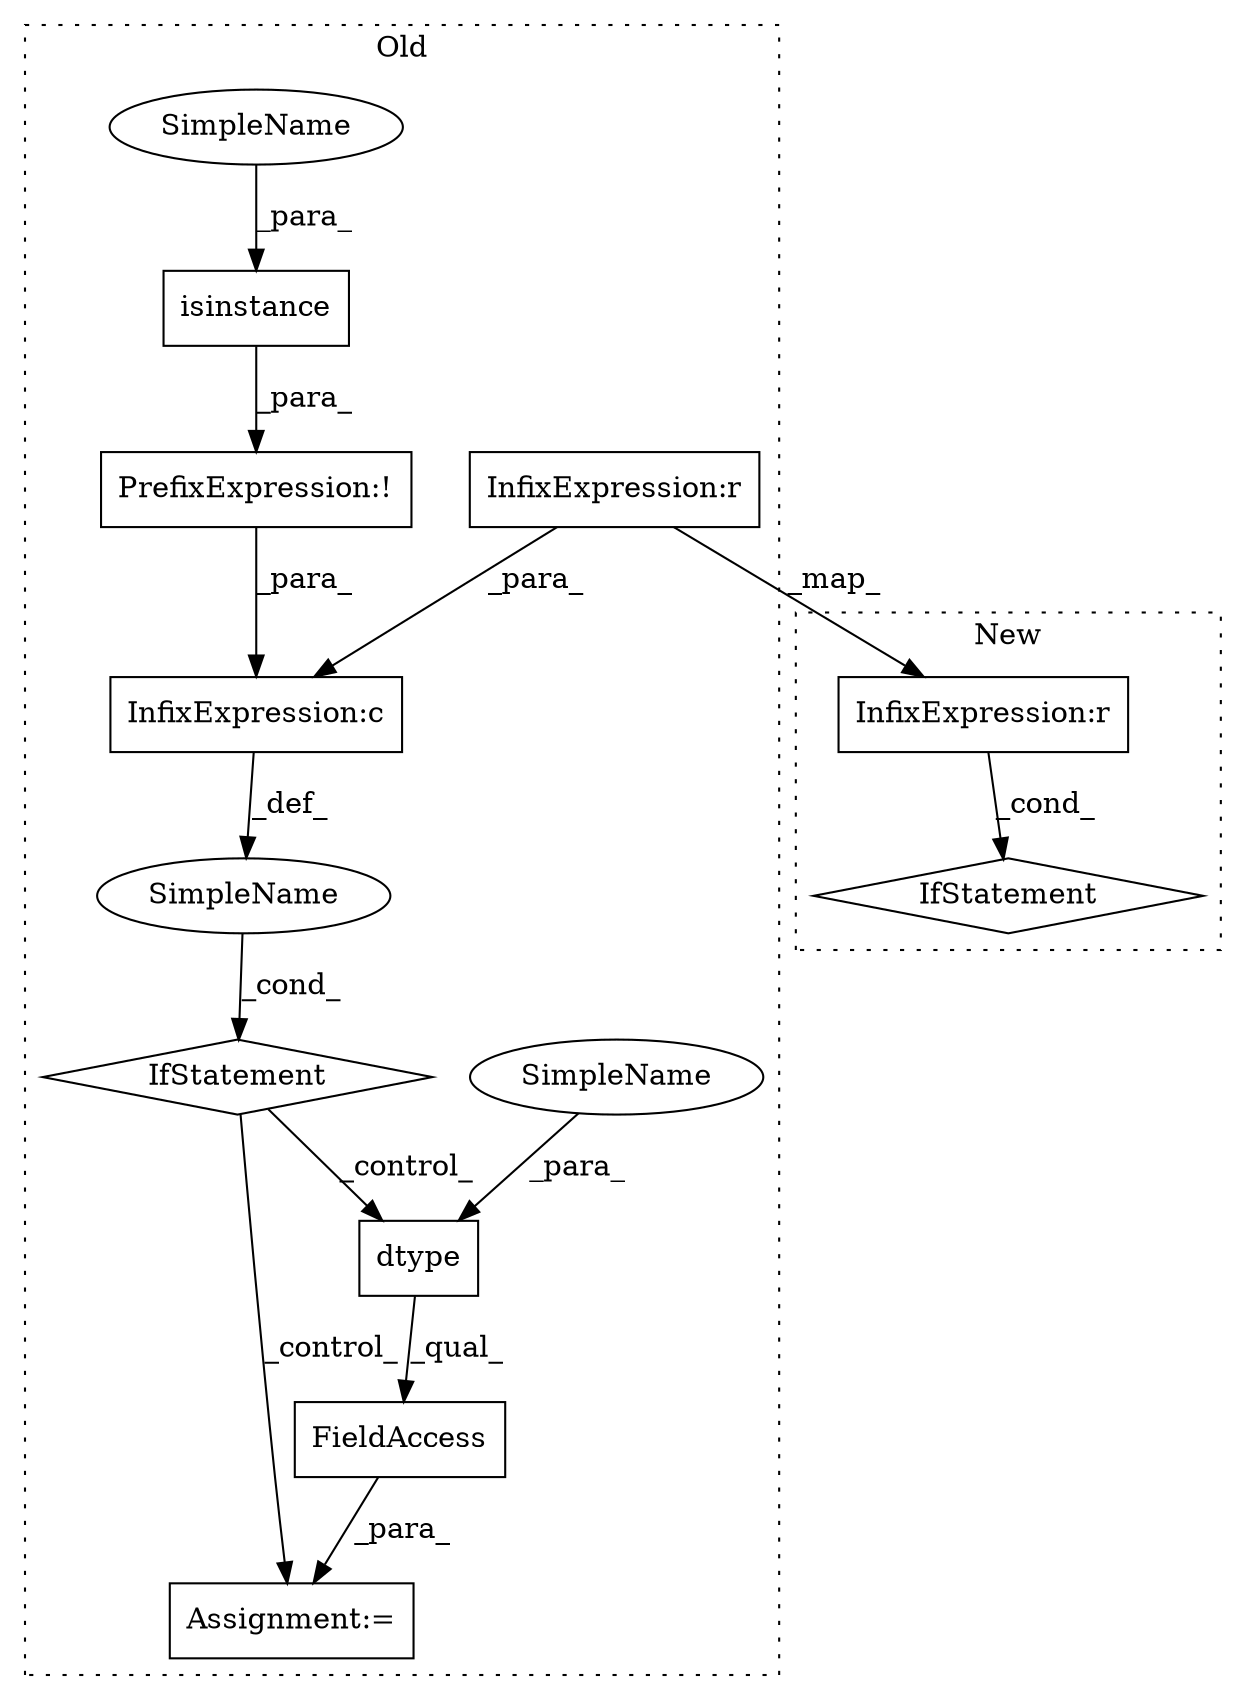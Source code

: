 digraph G {
subgraph cluster0 {
1 [label="dtype" a="32" s="7430,7441" l="6,1" shape="box"];
3 [label="Assignment:=" a="7" s="7423" l="1" shape="box"];
4 [label="IfStatement" a="25" s="7360,7408" l="4,2" shape="diamond"];
5 [label="SimpleName" a="42" s="" l="" shape="ellipse"];
6 [label="FieldAccess" a="22" s="7424" l="23" shape="box"];
7 [label="PrefixExpression:!" a="38" s="7383" l="1" shape="box"];
8 [label="InfixExpression:c" a="27" s="7379" l="4" shape="box"];
10 [label="InfixExpression:r" a="27" s="7370" l="4" shape="box"];
11 [label="isinstance" a="32" s="7384,7407" l="11,1" shape="box"];
12 [label="SimpleName" a="42" s="7436" l="5" shape="ellipse"];
13 [label="SimpleName" a="42" s="7395" l="5" shape="ellipse"];
label = "Old";
style="dotted";
}
subgraph cluster1 {
2 [label="IfStatement" a="25" s="7023" l="3" shape="diamond"];
9 [label="InfixExpression:r" a="27" s="7014" l="4" shape="box"];
label = "New";
style="dotted";
}
1 -> 6 [label="_qual_"];
4 -> 3 [label="_control_"];
4 -> 1 [label="_control_"];
5 -> 4 [label="_cond_"];
6 -> 3 [label="_para_"];
7 -> 8 [label="_para_"];
8 -> 5 [label="_def_"];
9 -> 2 [label="_cond_"];
10 -> 8 [label="_para_"];
10 -> 9 [label="_map_"];
11 -> 7 [label="_para_"];
12 -> 1 [label="_para_"];
13 -> 11 [label="_para_"];
}